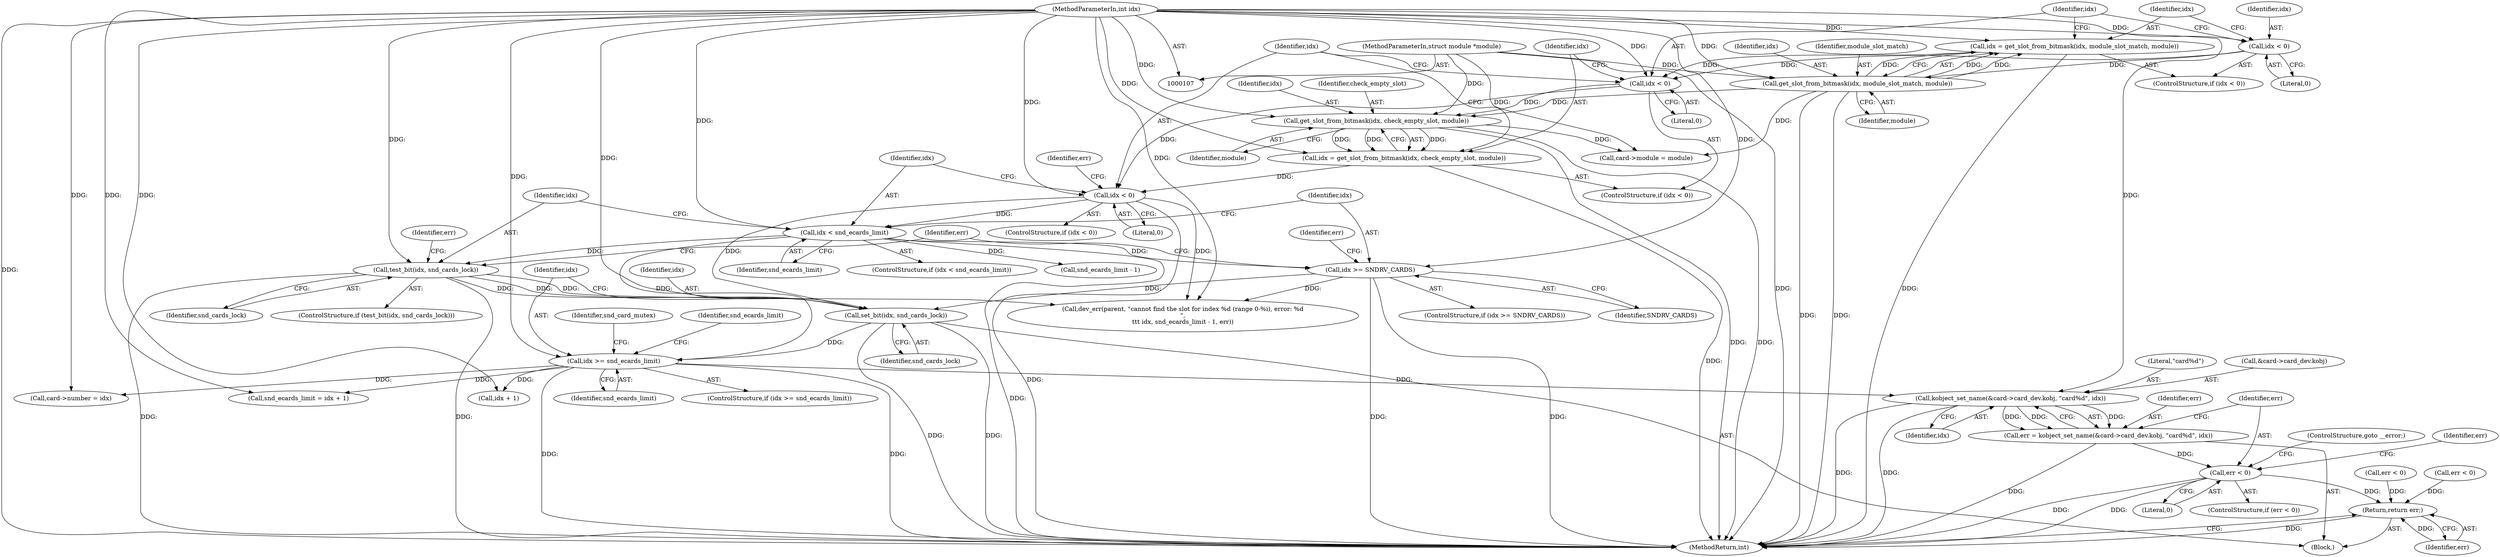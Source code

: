 digraph "0_linux_07f4d9d74a04aa7c72c5dae0ef97565f28f17b92_3@pointer" {
"1000361" [label="(Call,kobject_set_name(&card->card_dev.kobj, \"card%d\", idx))"];
"1000109" [label="(MethodParameterIn,int idx)"];
"1000256" [label="(Call,idx >= snd_ecards_limit)"];
"1000252" [label="(Call,set_bit(idx, snd_cards_lock))"];
"1000225" [label="(Call,idx >= SNDRV_CARDS)"];
"1000211" [label="(Call,idx < snd_ecards_limit)"];
"1000202" [label="(Call,idx < 0)"];
"1000192" [label="(Call,idx < 0)"];
"1000185" [label="(Call,idx = get_slot_from_bitmask(idx, module_slot_match, module))"];
"1000187" [label="(Call,get_slot_from_bitmask(idx, module_slot_match, module))"];
"1000182" [label="(Call,idx < 0)"];
"1000111" [label="(MethodParameterIn,struct module *module)"];
"1000195" [label="(Call,idx = get_slot_from_bitmask(idx, check_empty_slot, module))"];
"1000197" [label="(Call,get_slot_from_bitmask(idx, check_empty_slot, module))"];
"1000216" [label="(Call,test_bit(idx, snd_cards_lock))"];
"1000359" [label="(Call,err = kobject_set_name(&card->card_dev.kobj, \"card%d\", idx))"];
"1000371" [label="(Call,err < 0)"];
"1000416" [label="(Return,return err;)"];
"1000258" [label="(Identifier,snd_ecards_limit)"];
"1000393" [label="(Call,err < 0)"];
"1000218" [label="(Identifier,snd_cards_lock)"];
"1000418" [label="(MethodReturn,int)"];
"1000368" [label="(Literal,\"card%d\")"];
"1000109" [label="(MethodParameterIn,int idx)"];
"1000181" [label="(ControlStructure,if (idx < 0))"];
"1000203" [label="(Identifier,idx)"];
"1000190" [label="(Identifier,module)"];
"1000255" [label="(ControlStructure,if (idx >= snd_ecards_limit))"];
"1000216" [label="(Call,test_bit(idx, snd_cards_lock))"];
"1000371" [label="(Call,err < 0)"];
"1000187" [label="(Call,get_slot_from_bitmask(idx, module_slot_match, module))"];
"1000192" [label="(Call,idx < 0)"];
"1000260" [label="(Identifier,snd_ecards_limit)"];
"1000213" [label="(Identifier,snd_ecards_limit)"];
"1000189" [label="(Identifier,module_slot_match)"];
"1000369" [label="(Identifier,idx)"];
"1000215" [label="(ControlStructure,if (test_bit(idx, snd_cards_lock)))"];
"1000240" [label="(Call,dev_err(parent, \"cannot find the slot for index %d (range 0-%i), error: %d\n\",\n\t\t\t idx, snd_ecards_limit - 1, err))"];
"1000193" [label="(Identifier,idx)"];
"1000202" [label="(Call,idx < 0)"];
"1000217" [label="(Identifier,idx)"];
"1000188" [label="(Identifier,idx)"];
"1000212" [label="(Identifier,idx)"];
"1000183" [label="(Identifier,idx)"];
"1000220" [label="(Identifier,err)"];
"1000204" [label="(Literal,0)"];
"1000376" [label="(Identifier,err)"];
"1000224" [label="(ControlStructure,if (idx >= SNDRV_CARDS))"];
"1000114" [label="(Block,)"];
"1000210" [label="(ControlStructure,if (idx < snd_ecards_limit))"];
"1000256" [label="(Call,idx >= snd_ecards_limit)"];
"1000201" [label="(ControlStructure,if (idx < 0))"];
"1000257" [label="(Identifier,idx)"];
"1000197" [label="(Call,get_slot_from_bitmask(idx, check_empty_slot, module))"];
"1000266" [label="(Identifier,snd_card_mutex)"];
"1000272" [label="(Call,card->number = idx)"];
"1000196" [label="(Identifier,idx)"];
"1000186" [label="(Identifier,idx)"];
"1000372" [label="(Identifier,err)"];
"1000373" [label="(Literal,0)"];
"1000417" [label="(Identifier,err)"];
"1000185" [label="(Call,idx = get_slot_from_bitmask(idx, module_slot_match, module))"];
"1000259" [label="(Call,snd_ecards_limit = idx + 1)"];
"1000199" [label="(Identifier,check_empty_slot)"];
"1000380" [label="(Call,err < 0)"];
"1000254" [label="(Identifier,snd_cards_lock)"];
"1000277" [label="(Call,card->module = module)"];
"1000225" [label="(Call,idx >= SNDRV_CARDS)"];
"1000359" [label="(Call,err = kobject_set_name(&card->card_dev.kobj, \"card%d\", idx))"];
"1000182" [label="(Call,idx < 0)"];
"1000261" [label="(Call,idx + 1)"];
"1000253" [label="(Identifier,idx)"];
"1000234" [label="(Identifier,err)"];
"1000191" [label="(ControlStructure,if (idx < 0))"];
"1000200" [label="(Identifier,module)"];
"1000198" [label="(Identifier,idx)"];
"1000229" [label="(Identifier,err)"];
"1000111" [label="(MethodParameterIn,struct module *module)"];
"1000195" [label="(Call,idx = get_slot_from_bitmask(idx, check_empty_slot, module))"];
"1000206" [label="(Identifier,err)"];
"1000370" [label="(ControlStructure,if (err < 0))"];
"1000416" [label="(Return,return err;)"];
"1000244" [label="(Call,snd_ecards_limit - 1)"];
"1000226" [label="(Identifier,idx)"];
"1000374" [label="(ControlStructure,goto __error;)"];
"1000362" [label="(Call,&card->card_dev.kobj)"];
"1000227" [label="(Identifier,SNDRV_CARDS)"];
"1000211" [label="(Call,idx < snd_ecards_limit)"];
"1000194" [label="(Literal,0)"];
"1000361" [label="(Call,kobject_set_name(&card->card_dev.kobj, \"card%d\", idx))"];
"1000252" [label="(Call,set_bit(idx, snd_cards_lock))"];
"1000360" [label="(Identifier,err)"];
"1000184" [label="(Literal,0)"];
"1000361" -> "1000359"  [label="AST: "];
"1000361" -> "1000369"  [label="CFG: "];
"1000362" -> "1000361"  [label="AST: "];
"1000368" -> "1000361"  [label="AST: "];
"1000369" -> "1000361"  [label="AST: "];
"1000359" -> "1000361"  [label="CFG: "];
"1000361" -> "1000418"  [label="DDG: "];
"1000361" -> "1000418"  [label="DDG: "];
"1000361" -> "1000359"  [label="DDG: "];
"1000361" -> "1000359"  [label="DDG: "];
"1000361" -> "1000359"  [label="DDG: "];
"1000109" -> "1000361"  [label="DDG: "];
"1000256" -> "1000361"  [label="DDG: "];
"1000109" -> "1000107"  [label="AST: "];
"1000109" -> "1000418"  [label="DDG: "];
"1000109" -> "1000182"  [label="DDG: "];
"1000109" -> "1000185"  [label="DDG: "];
"1000109" -> "1000187"  [label="DDG: "];
"1000109" -> "1000192"  [label="DDG: "];
"1000109" -> "1000195"  [label="DDG: "];
"1000109" -> "1000197"  [label="DDG: "];
"1000109" -> "1000202"  [label="DDG: "];
"1000109" -> "1000211"  [label="DDG: "];
"1000109" -> "1000216"  [label="DDG: "];
"1000109" -> "1000225"  [label="DDG: "];
"1000109" -> "1000240"  [label="DDG: "];
"1000109" -> "1000252"  [label="DDG: "];
"1000109" -> "1000256"  [label="DDG: "];
"1000109" -> "1000259"  [label="DDG: "];
"1000109" -> "1000261"  [label="DDG: "];
"1000109" -> "1000272"  [label="DDG: "];
"1000256" -> "1000255"  [label="AST: "];
"1000256" -> "1000258"  [label="CFG: "];
"1000257" -> "1000256"  [label="AST: "];
"1000258" -> "1000256"  [label="AST: "];
"1000260" -> "1000256"  [label="CFG: "];
"1000266" -> "1000256"  [label="CFG: "];
"1000256" -> "1000418"  [label="DDG: "];
"1000256" -> "1000418"  [label="DDG: "];
"1000252" -> "1000256"  [label="DDG: "];
"1000211" -> "1000256"  [label="DDG: "];
"1000256" -> "1000259"  [label="DDG: "];
"1000256" -> "1000261"  [label="DDG: "];
"1000256" -> "1000272"  [label="DDG: "];
"1000252" -> "1000114"  [label="AST: "];
"1000252" -> "1000254"  [label="CFG: "];
"1000253" -> "1000252"  [label="AST: "];
"1000254" -> "1000252"  [label="AST: "];
"1000257" -> "1000252"  [label="CFG: "];
"1000252" -> "1000418"  [label="DDG: "];
"1000252" -> "1000418"  [label="DDG: "];
"1000225" -> "1000252"  [label="DDG: "];
"1000216" -> "1000252"  [label="DDG: "];
"1000216" -> "1000252"  [label="DDG: "];
"1000202" -> "1000252"  [label="DDG: "];
"1000225" -> "1000224"  [label="AST: "];
"1000225" -> "1000227"  [label="CFG: "];
"1000226" -> "1000225"  [label="AST: "];
"1000227" -> "1000225"  [label="AST: "];
"1000229" -> "1000225"  [label="CFG: "];
"1000234" -> "1000225"  [label="CFG: "];
"1000225" -> "1000418"  [label="DDG: "];
"1000225" -> "1000418"  [label="DDG: "];
"1000211" -> "1000225"  [label="DDG: "];
"1000225" -> "1000240"  [label="DDG: "];
"1000211" -> "1000210"  [label="AST: "];
"1000211" -> "1000213"  [label="CFG: "];
"1000212" -> "1000211"  [label="AST: "];
"1000213" -> "1000211"  [label="AST: "];
"1000217" -> "1000211"  [label="CFG: "];
"1000226" -> "1000211"  [label="CFG: "];
"1000211" -> "1000418"  [label="DDG: "];
"1000202" -> "1000211"  [label="DDG: "];
"1000211" -> "1000216"  [label="DDG: "];
"1000211" -> "1000244"  [label="DDG: "];
"1000202" -> "1000201"  [label="AST: "];
"1000202" -> "1000204"  [label="CFG: "];
"1000203" -> "1000202"  [label="AST: "];
"1000204" -> "1000202"  [label="AST: "];
"1000206" -> "1000202"  [label="CFG: "];
"1000212" -> "1000202"  [label="CFG: "];
"1000202" -> "1000418"  [label="DDG: "];
"1000192" -> "1000202"  [label="DDG: "];
"1000195" -> "1000202"  [label="DDG: "];
"1000202" -> "1000240"  [label="DDG: "];
"1000192" -> "1000191"  [label="AST: "];
"1000192" -> "1000194"  [label="CFG: "];
"1000193" -> "1000192"  [label="AST: "];
"1000194" -> "1000192"  [label="AST: "];
"1000196" -> "1000192"  [label="CFG: "];
"1000203" -> "1000192"  [label="CFG: "];
"1000185" -> "1000192"  [label="DDG: "];
"1000182" -> "1000192"  [label="DDG: "];
"1000192" -> "1000197"  [label="DDG: "];
"1000185" -> "1000181"  [label="AST: "];
"1000185" -> "1000187"  [label="CFG: "];
"1000186" -> "1000185"  [label="AST: "];
"1000187" -> "1000185"  [label="AST: "];
"1000193" -> "1000185"  [label="CFG: "];
"1000185" -> "1000418"  [label="DDG: "];
"1000187" -> "1000185"  [label="DDG: "];
"1000187" -> "1000185"  [label="DDG: "];
"1000187" -> "1000185"  [label="DDG: "];
"1000187" -> "1000190"  [label="CFG: "];
"1000188" -> "1000187"  [label="AST: "];
"1000189" -> "1000187"  [label="AST: "];
"1000190" -> "1000187"  [label="AST: "];
"1000187" -> "1000418"  [label="DDG: "];
"1000187" -> "1000418"  [label="DDG: "];
"1000182" -> "1000187"  [label="DDG: "];
"1000111" -> "1000187"  [label="DDG: "];
"1000187" -> "1000197"  [label="DDG: "];
"1000187" -> "1000277"  [label="DDG: "];
"1000182" -> "1000181"  [label="AST: "];
"1000182" -> "1000184"  [label="CFG: "];
"1000183" -> "1000182"  [label="AST: "];
"1000184" -> "1000182"  [label="AST: "];
"1000186" -> "1000182"  [label="CFG: "];
"1000193" -> "1000182"  [label="CFG: "];
"1000111" -> "1000107"  [label="AST: "];
"1000111" -> "1000418"  [label="DDG: "];
"1000111" -> "1000197"  [label="DDG: "];
"1000111" -> "1000277"  [label="DDG: "];
"1000195" -> "1000191"  [label="AST: "];
"1000195" -> "1000197"  [label="CFG: "];
"1000196" -> "1000195"  [label="AST: "];
"1000197" -> "1000195"  [label="AST: "];
"1000203" -> "1000195"  [label="CFG: "];
"1000195" -> "1000418"  [label="DDG: "];
"1000197" -> "1000195"  [label="DDG: "];
"1000197" -> "1000195"  [label="DDG: "];
"1000197" -> "1000195"  [label="DDG: "];
"1000197" -> "1000200"  [label="CFG: "];
"1000198" -> "1000197"  [label="AST: "];
"1000199" -> "1000197"  [label="AST: "];
"1000200" -> "1000197"  [label="AST: "];
"1000197" -> "1000418"  [label="DDG: "];
"1000197" -> "1000418"  [label="DDG: "];
"1000197" -> "1000277"  [label="DDG: "];
"1000216" -> "1000215"  [label="AST: "];
"1000216" -> "1000218"  [label="CFG: "];
"1000217" -> "1000216"  [label="AST: "];
"1000218" -> "1000216"  [label="AST: "];
"1000220" -> "1000216"  [label="CFG: "];
"1000234" -> "1000216"  [label="CFG: "];
"1000216" -> "1000418"  [label="DDG: "];
"1000216" -> "1000418"  [label="DDG: "];
"1000216" -> "1000240"  [label="DDG: "];
"1000359" -> "1000114"  [label="AST: "];
"1000360" -> "1000359"  [label="AST: "];
"1000372" -> "1000359"  [label="CFG: "];
"1000359" -> "1000418"  [label="DDG: "];
"1000359" -> "1000371"  [label="DDG: "];
"1000371" -> "1000370"  [label="AST: "];
"1000371" -> "1000373"  [label="CFG: "];
"1000372" -> "1000371"  [label="AST: "];
"1000373" -> "1000371"  [label="AST: "];
"1000374" -> "1000371"  [label="CFG: "];
"1000376" -> "1000371"  [label="CFG: "];
"1000371" -> "1000418"  [label="DDG: "];
"1000371" -> "1000418"  [label="DDG: "];
"1000371" -> "1000416"  [label="DDG: "];
"1000416" -> "1000114"  [label="AST: "];
"1000416" -> "1000417"  [label="CFG: "];
"1000417" -> "1000416"  [label="AST: "];
"1000418" -> "1000416"  [label="CFG: "];
"1000416" -> "1000418"  [label="DDG: "];
"1000417" -> "1000416"  [label="DDG: "];
"1000393" -> "1000416"  [label="DDG: "];
"1000380" -> "1000416"  [label="DDG: "];
}
